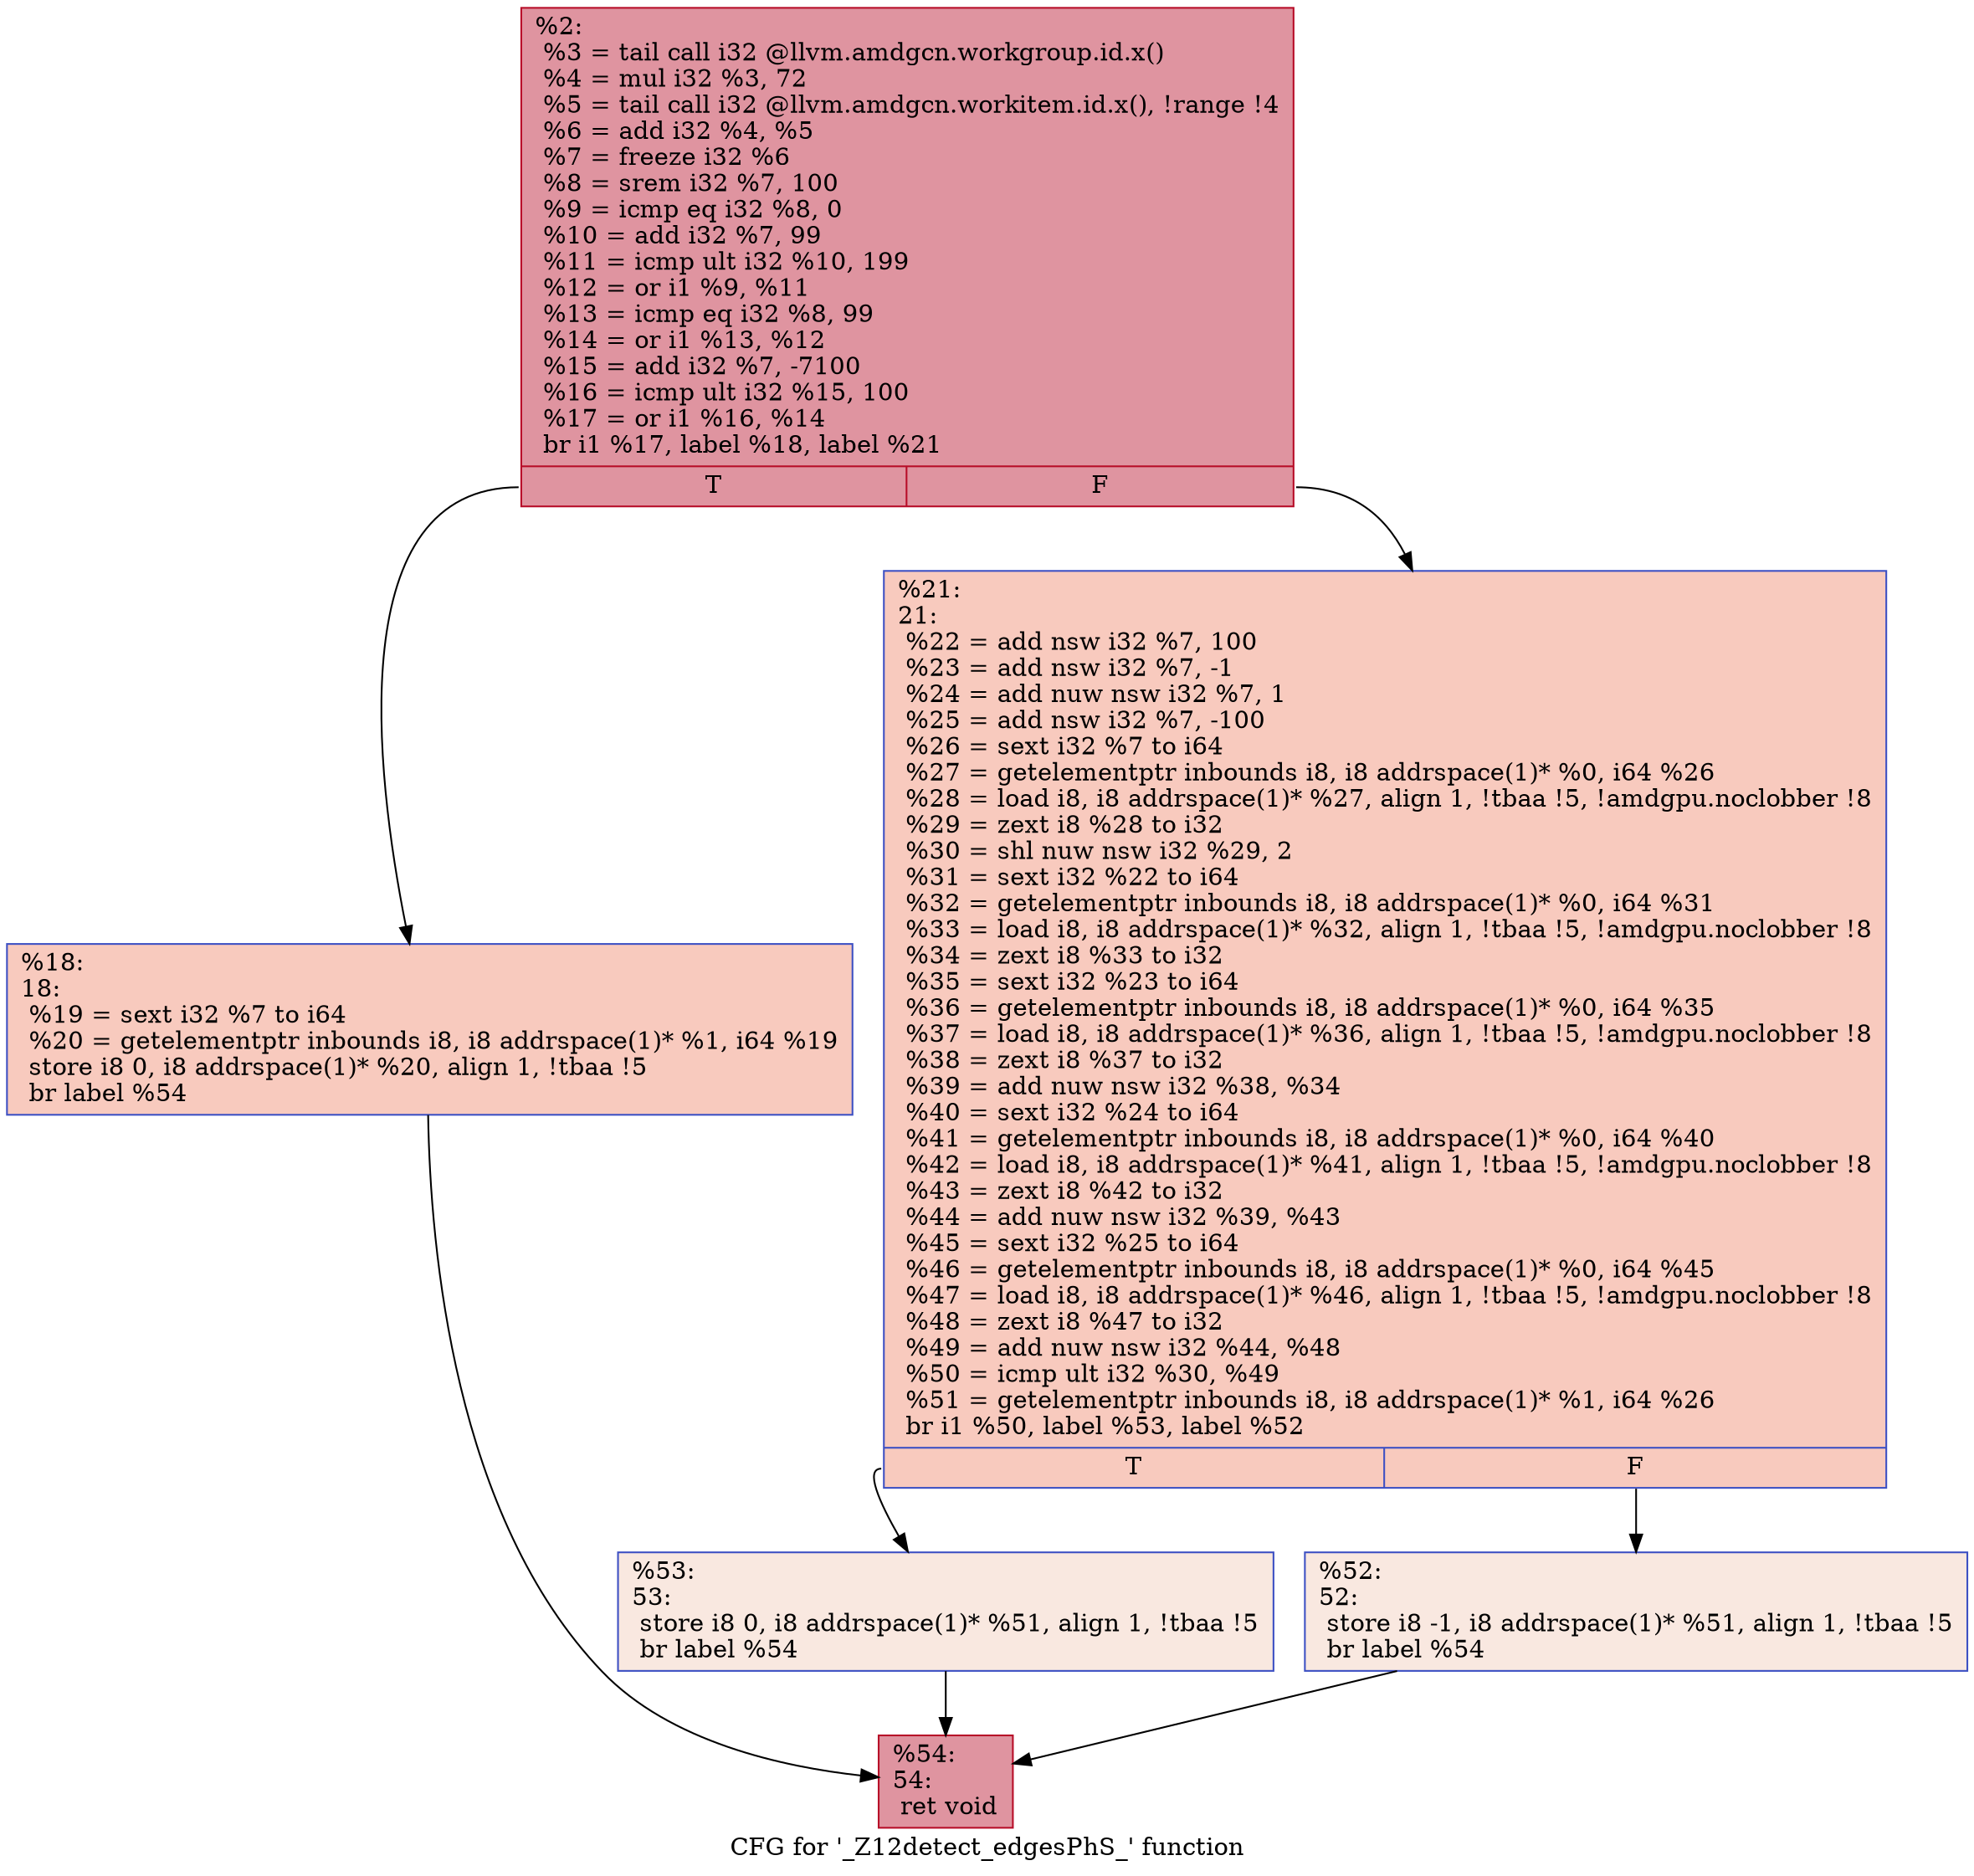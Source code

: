 digraph "CFG for '_Z12detect_edgesPhS_' function" {
	label="CFG for '_Z12detect_edgesPhS_' function";

	Node0x4c2f470 [shape=record,color="#b70d28ff", style=filled, fillcolor="#b70d2870",label="{%2:\l  %3 = tail call i32 @llvm.amdgcn.workgroup.id.x()\l  %4 = mul i32 %3, 72\l  %5 = tail call i32 @llvm.amdgcn.workitem.id.x(), !range !4\l  %6 = add i32 %4, %5\l  %7 = freeze i32 %6\l  %8 = srem i32 %7, 100\l  %9 = icmp eq i32 %8, 0\l  %10 = add i32 %7, 99\l  %11 = icmp ult i32 %10, 199\l  %12 = or i1 %9, %11\l  %13 = icmp eq i32 %8, 99\l  %14 = or i1 %13, %12\l  %15 = add i32 %7, -7100\l  %16 = icmp ult i32 %15, 100\l  %17 = or i1 %16, %14\l  br i1 %17, label %18, label %21\l|{<s0>T|<s1>F}}"];
	Node0x4c2f470:s0 -> Node0x4c2fd50;
	Node0x4c2f470:s1 -> Node0x4c313e0;
	Node0x4c2fd50 [shape=record,color="#3d50c3ff", style=filled, fillcolor="#ef886b70",label="{%18:\l18:                                               \l  %19 = sext i32 %7 to i64\l  %20 = getelementptr inbounds i8, i8 addrspace(1)* %1, i64 %19\l  store i8 0, i8 addrspace(1)* %20, align 1, !tbaa !5\l  br label %54\l}"];
	Node0x4c2fd50 -> Node0x4c31820;
	Node0x4c313e0 [shape=record,color="#3d50c3ff", style=filled, fillcolor="#ef886b70",label="{%21:\l21:                                               \l  %22 = add nsw i32 %7, 100\l  %23 = add nsw i32 %7, -1\l  %24 = add nuw nsw i32 %7, 1\l  %25 = add nsw i32 %7, -100\l  %26 = sext i32 %7 to i64\l  %27 = getelementptr inbounds i8, i8 addrspace(1)* %0, i64 %26\l  %28 = load i8, i8 addrspace(1)* %27, align 1, !tbaa !5, !amdgpu.noclobber !8\l  %29 = zext i8 %28 to i32\l  %30 = shl nuw nsw i32 %29, 2\l  %31 = sext i32 %22 to i64\l  %32 = getelementptr inbounds i8, i8 addrspace(1)* %0, i64 %31\l  %33 = load i8, i8 addrspace(1)* %32, align 1, !tbaa !5, !amdgpu.noclobber !8\l  %34 = zext i8 %33 to i32\l  %35 = sext i32 %23 to i64\l  %36 = getelementptr inbounds i8, i8 addrspace(1)* %0, i64 %35\l  %37 = load i8, i8 addrspace(1)* %36, align 1, !tbaa !5, !amdgpu.noclobber !8\l  %38 = zext i8 %37 to i32\l  %39 = add nuw nsw i32 %38, %34\l  %40 = sext i32 %24 to i64\l  %41 = getelementptr inbounds i8, i8 addrspace(1)* %0, i64 %40\l  %42 = load i8, i8 addrspace(1)* %41, align 1, !tbaa !5, !amdgpu.noclobber !8\l  %43 = zext i8 %42 to i32\l  %44 = add nuw nsw i32 %39, %43\l  %45 = sext i32 %25 to i64\l  %46 = getelementptr inbounds i8, i8 addrspace(1)* %0, i64 %45\l  %47 = load i8, i8 addrspace(1)* %46, align 1, !tbaa !5, !amdgpu.noclobber !8\l  %48 = zext i8 %47 to i32\l  %49 = add nuw nsw i32 %44, %48\l  %50 = icmp ult i32 %30, %49\l  %51 = getelementptr inbounds i8, i8 addrspace(1)* %1, i64 %26\l  br i1 %50, label %53, label %52\l|{<s0>T|<s1>F}}"];
	Node0x4c313e0:s0 -> Node0x4c33910;
	Node0x4c313e0:s1 -> Node0x4c339a0;
	Node0x4c339a0 [shape=record,color="#3d50c3ff", style=filled, fillcolor="#f1ccb870",label="{%52:\l52:                                               \l  store i8 -1, i8 addrspace(1)* %51, align 1, !tbaa !5\l  br label %54\l}"];
	Node0x4c339a0 -> Node0x4c31820;
	Node0x4c33910 [shape=record,color="#3d50c3ff", style=filled, fillcolor="#f1ccb870",label="{%53:\l53:                                               \l  store i8 0, i8 addrspace(1)* %51, align 1, !tbaa !5\l  br label %54\l}"];
	Node0x4c33910 -> Node0x4c31820;
	Node0x4c31820 [shape=record,color="#b70d28ff", style=filled, fillcolor="#b70d2870",label="{%54:\l54:                                               \l  ret void\l}"];
}
